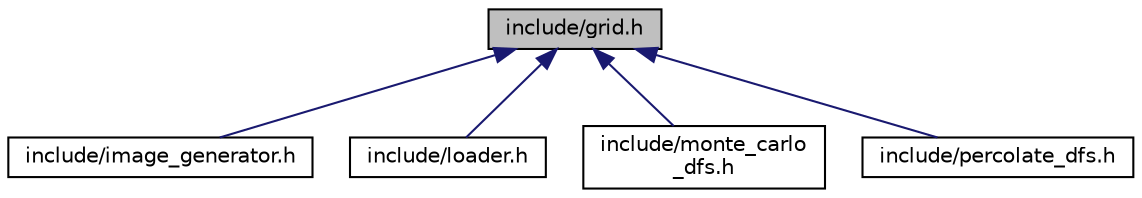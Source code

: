 digraph "include/grid.h"
{
  edge [fontname="Helvetica",fontsize="10",labelfontname="Helvetica",labelfontsize="10"];
  node [fontname="Helvetica",fontsize="10",shape=record];
  Node1 [label="include/grid.h",height=0.2,width=0.4,color="black", fillcolor="grey75", style="filled" fontcolor="black"];
  Node1 -> Node2 [dir="back",color="midnightblue",fontsize="10",style="solid",fontname="Helvetica"];
  Node2 [label="include/image_generator.h",height=0.2,width=0.4,color="black", fillcolor="white", style="filled",URL="$image__generator_8h.html",tooltip="Functions to generate a ppm image of a grid. "];
  Node1 -> Node3 [dir="back",color="midnightblue",fontsize="10",style="solid",fontname="Helvetica"];
  Node3 [label="include/loader.h",height=0.2,width=0.4,color="black", fillcolor="white", style="filled",URL="$loader_8h.html",tooltip="Functions to read a text file in order to fill a grid and its corresponding structure. "];
  Node1 -> Node4 [dir="back",color="midnightblue",fontsize="10",style="solid",fontname="Helvetica"];
  Node4 [label="include/monte_carlo\l_dfs.h",height=0.2,width=0.4,color="black", fillcolor="white", style="filled",URL="$monte__carlo__dfs_8h.html",tooltip="A function that runs the Monte-Carlo simulation with the depth-first-search naive algorithm..."];
  Node1 -> Node5 [dir="back",color="midnightblue",fontsize="10",style="solid",fontname="Helvetica"];
  Node5 [label="include/percolate_dfs.h",height=0.2,width=0.4,color="black", fillcolor="white", style="filled",URL="$percolate__dfs_8h.html",tooltip="Functions to test if a grid percolates or not by using the depth-first-search naive algorithm..."];
}
